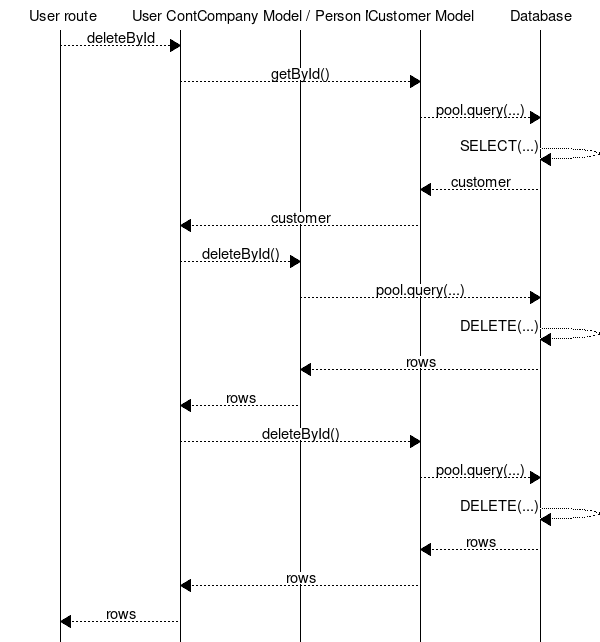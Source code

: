 msc {
  customerRoute [label=" User route"],
  customerController [label="User Controller"],
  companyModel_personModel  [ label = "Company Model / Person Model"],
  customerModel [label="Customer Model"],
  database [label="Database"];


  customerRoute >> customerController [label = "deleteById"];
  customerController >> customerModel [ label = "getById()"];
  customerModel >> database [label = "pool.query(...)"];
  database >> database [ label = "SELECT(...)"];
  database >> customerModel [ label = "customer"];
  customerModel >> customerController [label = "customer"];
  customerController >> companyModel_personModel  [ label = "deleteById()"];
  companyModel_personModel  >> database [ label = "pool.query(...)"];
  database >> database [label = "DELETE(...)"];
  database >> companyModel_personModel  [label = "rows"];
  companyModel_personModel  >> customerController[label = "rows"];
  customerController>> customerModel[label = "deleteById()"];
  customerModel >> database [label = "pool.query(...)"];
  database>> database[label = "DELETE(...)"];
  database >> customerModel [label = "rows"];
  customerModel >> customerController [label = "rows"];
  customerController >> customerRoute[ label = "rows"];
}